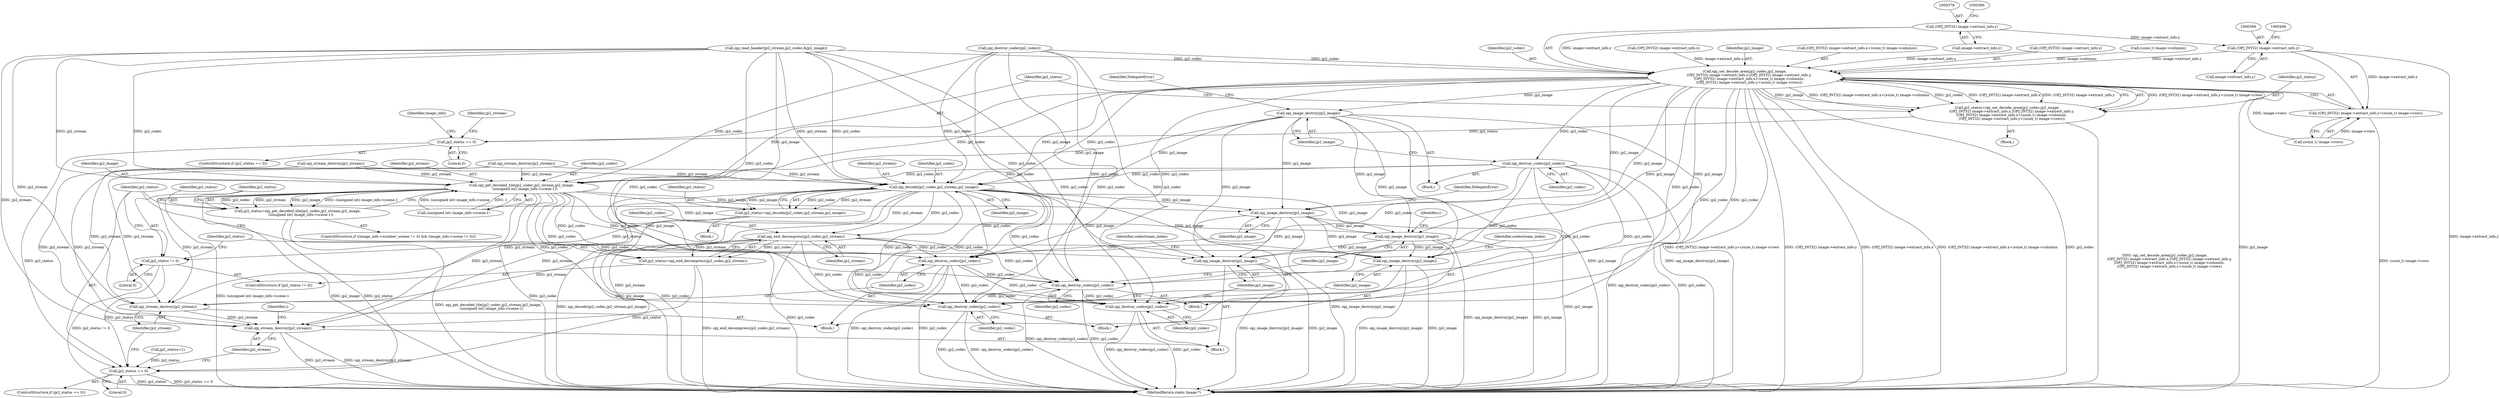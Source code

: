 digraph "0_ImageMagick_b0c5222ce31e8f941fa02ff9c7a040fb2db30dbc@pointer" {
"1000377" [label="(Call,(OPJ_INT32) image->extract_info.y)"];
"1000367" [label="(Call,opj_set_decode_area(jp2_codec,jp2_image,\n        (OPJ_INT32) image->extract_info.x,(OPJ_INT32) image->extract_info.y,\n        (OPJ_INT32) image->extract_info.x+(ssize_t) image->columns,\n        (OPJ_INT32) image->extract_info.y+(ssize_t) image->rows))"];
"1000365" [label="(Call,jp2_status=opj_set_decode_area(jp2_codec,jp2_image,\n        (OPJ_INT32) image->extract_info.x,(OPJ_INT32) image->extract_info.y,\n        (OPJ_INT32) image->extract_info.x+(ssize_t) image->columns,\n        (OPJ_INT32) image->extract_info.y+(ssize_t) image->rows))"];
"1000411" [label="(Call,jp2_status == 0)"];
"1000473" [label="(Call,jp2_status == 0)"];
"1000417" [label="(Call,opj_destroy_codec(jp2_codec))"];
"1000438" [label="(Call,opj_get_decoded_tile(jp2_codec,jp2_stream,jp2_image,\n      (unsigned int) image_info->scene-1))"];
"1000436" [label="(Call,jp2_status=opj_get_decoded_tile(jp2_codec,jp2_stream,jp2_image,\n      (unsigned int) image_info->scene-1))"];
"1000477" [label="(Call,opj_stream_destroy(jp2_stream))"];
"1000486" [label="(Call,opj_stream_destroy(jp2_stream))"];
"1000479" [label="(Call,opj_destroy_codec(jp2_codec))"];
"1000603" [label="(Call,opj_destroy_codec(jp2_codec))"];
"1000751" [label="(Call,opj_destroy_codec(jp2_codec))"];
"1001008" [label="(Call,opj_destroy_codec(jp2_codec))"];
"1000481" [label="(Call,opj_image_destroy(jp2_image))"];
"1000605" [label="(Call,opj_image_destroy(jp2_image))"];
"1000753" [label="(Call,opj_image_destroy(jp2_image))"];
"1001010" [label="(Call,opj_image_destroy(jp2_image))"];
"1000459" [label="(Call,opj_decode(jp2_codec,jp2_stream,jp2_image))"];
"1000457" [label="(Call,jp2_status=opj_decode(jp2_codec,jp2_stream,jp2_image))"];
"1000464" [label="(Call,jp2_status != 0)"];
"1000469" [label="(Call,opj_end_decompress(jp2_codec,jp2_stream))"];
"1000467" [label="(Call,jp2_status=opj_end_decompress(jp2_codec,jp2_stream))"];
"1000419" [label="(Call,opj_image_destroy(jp2_image))"];
"1000398" [label="(Call,(OPJ_INT32) image->extract_info.y)"];
"1000397" [label="(Call,(OPJ_INT32) image->extract_info.y+(ssize_t) image->rows)"];
"1000481" [label="(Call,opj_image_destroy(jp2_image))"];
"1000369" [label="(Identifier,jp2_image)"];
"1000400" [label="(Call,image->extract_info.y)"];
"1000754" [label="(Identifier,jp2_image)"];
"1001011" [label="(Identifier,jp2_image)"];
"1000420" [label="(Identifier,jp2_image)"];
"1000757" [label="(Identifier,codestream_index)"];
"1000458" [label="(Identifier,jp2_status)"];
"1000397" [label="(Call,(OPJ_INT32) image->extract_info.y+(ssize_t) image->rows)"];
"1000603" [label="(Call,opj_destroy_codec(jp2_codec))"];
"1000466" [label="(Literal,0)"];
"1000417" [label="(Call,opj_destroy_codec(jp2_codec))"];
"1000480" [label="(Identifier,jp2_codec)"];
"1000606" [label="(Identifier,jp2_image)"];
"1000478" [label="(Identifier,jp2_stream)"];
"1000457" [label="(Call,jp2_status=opj_decode(jp2_codec,jp2_stream,jp2_image))"];
"1000398" [label="(Call,(OPJ_INT32) image->extract_info.y)"];
"1000335" [label="(Call,opj_read_header(jp2_stream,jp2_codec,&jp2_image))"];
"1000349" [label="(Call,jp2_status=1)"];
"1001008" [label="(Call,opj_destroy_codec(jp2_codec))"];
"1000342" [label="(Call,opj_stream_destroy(jp2_stream))"];
"1000473" [label="(Call,jp2_status == 0)"];
"1000456" [label="(Block,)"];
"1000750" [label="(Block,)"];
"1000460" [label="(Identifier,jp2_codec)"];
"1000377" [label="(Call,(OPJ_INT32) image->extract_info.y)"];
"1000487" [label="(Identifier,jp2_stream)"];
"1001010" [label="(Call,opj_image_destroy(jp2_image))"];
"1000462" [label="(Identifier,jp2_image)"];
"1000419" [label="(Call,opj_image_destroy(jp2_image))"];
"1000441" [label="(Identifier,jp2_image)"];
"1000365" [label="(Call,jp2_status=opj_set_decode_area(jp2_codec,jp2_image,\n        (OPJ_INT32) image->extract_info.x,(OPJ_INT32) image->extract_info.y,\n        (OPJ_INT32) image->extract_info.x+(ssize_t) image->columns,\n        (OPJ_INT32) image->extract_info.y+(ssize_t) image->rows))"];
"1000753" [label="(Call,opj_image_destroy(jp2_image))"];
"1000384" [label="(Call,(OPJ_INT32) image->extract_info.x+(ssize_t) image->columns)"];
"1000410" [label="(ControlStructure,if (jp2_status == 0))"];
"1000605" [label="(Call,opj_image_destroy(jp2_image))"];
"1000416" [label="(Identifier,jp2_stream)"];
"1000470" [label="(Identifier,jp2_codec)"];
"1001014" [label="(Identifier,codestream_index)"];
"1000471" [label="(Identifier,jp2_stream)"];
"1000412" [label="(Identifier,jp2_status)"];
"1000422" [label="(Identifier,DelegateError)"];
"1000344" [label="(Call,opj_destroy_codec(jp2_codec))"];
"1000415" [label="(Call,opj_stream_destroy(jp2_stream))"];
"1000442" [label="(Call,(unsigned int) image_info->scene-1)"];
"1000370" [label="(Call,(OPJ_INT32) image->extract_info.x)"];
"1000366" [label="(Identifier,jp2_status)"];
"1000438" [label="(Call,opj_get_decoded_tile(jp2_codec,jp2_stream,jp2_image,\n      (unsigned int) image_info->scene-1))"];
"1000602" [label="(Block,)"];
"1000476" [label="(Block,)"];
"1000411" [label="(Call,jp2_status == 0)"];
"1000486" [label="(Call,opj_stream_destroy(jp2_stream))"];
"1000392" [label="(Call,(ssize_t) image->columns)"];
"1000368" [label="(Identifier,jp2_codec)"];
"1000752" [label="(Identifier,jp2_codec)"];
"1000440" [label="(Identifier,jp2_stream)"];
"1001009" [label="(Identifier,jp2_codec)"];
"1000604" [label="(Identifier,jp2_codec)"];
"1000364" [label="(Block,)"];
"1000385" [label="(Call,(OPJ_INT32) image->extract_info.x)"];
"1000467" [label="(Call,jp2_status=opj_end_decompress(jp2_codec,jp2_stream))"];
"1000463" [label="(ControlStructure,if (jp2_status != 0))"];
"1000428" [label="(Identifier,image_info)"];
"1000459" [label="(Call,opj_decode(jp2_codec,jp2_stream,jp2_image))"];
"1000751" [label="(Call,opj_destroy_codec(jp2_codec))"];
"1000424" [label="(ControlStructure,if ((image_info->number_scenes != 0) && (image_info->scene != 0)))"];
"1000468" [label="(Identifier,jp2_status)"];
"1000367" [label="(Call,opj_set_decode_area(jp2_codec,jp2_image,\n        (OPJ_INT32) image->extract_info.x,(OPJ_INT32) image->extract_info.y,\n        (OPJ_INT32) image->extract_info.x+(ssize_t) image->columns,\n        (OPJ_INT32) image->extract_info.y+(ssize_t) image->rows))"];
"1000418" [label="(Identifier,jp2_codec)"];
"1000484" [label="(Identifier,DelegateError)"];
"1000437" [label="(Identifier,jp2_status)"];
"1000475" [label="(Literal,0)"];
"1000472" [label="(ControlStructure,if (jp2_status == 0))"];
"1000413" [label="(Literal,0)"];
"1000108" [label="(Block,)"];
"1000474" [label="(Identifier,jp2_status)"];
"1000379" [label="(Call,image->extract_info.y)"];
"1000500" [label="(Identifier,i)"];
"1001022" [label="(MethodReturn,static Image *)"];
"1000414" [label="(Block,)"];
"1000465" [label="(Identifier,jp2_status)"];
"1000490" [label="(Identifier,i)"];
"1000439" [label="(Identifier,jp2_codec)"];
"1000482" [label="(Identifier,jp2_image)"];
"1000461" [label="(Identifier,jp2_stream)"];
"1000405" [label="(Call,(ssize_t) image->rows)"];
"1000469" [label="(Call,opj_end_decompress(jp2_codec,jp2_stream))"];
"1000479" [label="(Call,opj_destroy_codec(jp2_codec))"];
"1000477" [label="(Call,opj_stream_destroy(jp2_stream))"];
"1000464" [label="(Call,jp2_status != 0)"];
"1000436" [label="(Call,jp2_status=opj_get_decoded_tile(jp2_codec,jp2_stream,jp2_image,\n      (unsigned int) image_info->scene-1))"];
"1000377" -> "1000367"  [label="AST: "];
"1000377" -> "1000379"  [label="CFG: "];
"1000378" -> "1000377"  [label="AST: "];
"1000379" -> "1000377"  [label="AST: "];
"1000386" -> "1000377"  [label="CFG: "];
"1000377" -> "1000367"  [label="DDG: image->extract_info.y"];
"1000377" -> "1000398"  [label="DDG: image->extract_info.y"];
"1000367" -> "1000365"  [label="AST: "];
"1000367" -> "1000397"  [label="CFG: "];
"1000368" -> "1000367"  [label="AST: "];
"1000369" -> "1000367"  [label="AST: "];
"1000370" -> "1000367"  [label="AST: "];
"1000384" -> "1000367"  [label="AST: "];
"1000397" -> "1000367"  [label="AST: "];
"1000365" -> "1000367"  [label="CFG: "];
"1000367" -> "1001022"  [label="DDG: jp2_image"];
"1000367" -> "1001022"  [label="DDG: (OPJ_INT32) image->extract_info.y+(ssize_t) image->rows"];
"1000367" -> "1001022"  [label="DDG: (OPJ_INT32) image->extract_info.y"];
"1000367" -> "1001022"  [label="DDG: (OPJ_INT32) image->extract_info.x"];
"1000367" -> "1001022"  [label="DDG: (OPJ_INT32) image->extract_info.x+(ssize_t) image->columns"];
"1000367" -> "1001022"  [label="DDG: jp2_codec"];
"1000367" -> "1000365"  [label="DDG: (OPJ_INT32) image->extract_info.y+(ssize_t) image->rows"];
"1000367" -> "1000365"  [label="DDG: jp2_image"];
"1000367" -> "1000365"  [label="DDG: (OPJ_INT32) image->extract_info.x+(ssize_t) image->columns"];
"1000367" -> "1000365"  [label="DDG: jp2_codec"];
"1000367" -> "1000365"  [label="DDG: (OPJ_INT32) image->extract_info.x"];
"1000367" -> "1000365"  [label="DDG: (OPJ_INT32) image->extract_info.y"];
"1000344" -> "1000367"  [label="DDG: jp2_codec"];
"1000335" -> "1000367"  [label="DDG: jp2_codec"];
"1000370" -> "1000367"  [label="DDG: image->extract_info.x"];
"1000385" -> "1000367"  [label="DDG: image->extract_info.x"];
"1000398" -> "1000367"  [label="DDG: image->extract_info.y"];
"1000392" -> "1000367"  [label="DDG: image->columns"];
"1000405" -> "1000367"  [label="DDG: image->rows"];
"1000367" -> "1000417"  [label="DDG: jp2_codec"];
"1000367" -> "1000419"  [label="DDG: jp2_image"];
"1000367" -> "1000438"  [label="DDG: jp2_codec"];
"1000367" -> "1000438"  [label="DDG: jp2_image"];
"1000367" -> "1000459"  [label="DDG: jp2_codec"];
"1000367" -> "1000459"  [label="DDG: jp2_image"];
"1000367" -> "1000479"  [label="DDG: jp2_codec"];
"1000367" -> "1000481"  [label="DDG: jp2_image"];
"1000367" -> "1000603"  [label="DDG: jp2_codec"];
"1000367" -> "1000605"  [label="DDG: jp2_image"];
"1000367" -> "1000751"  [label="DDG: jp2_codec"];
"1000367" -> "1000753"  [label="DDG: jp2_image"];
"1000367" -> "1001008"  [label="DDG: jp2_codec"];
"1000367" -> "1001010"  [label="DDG: jp2_image"];
"1000365" -> "1000364"  [label="AST: "];
"1000366" -> "1000365"  [label="AST: "];
"1000412" -> "1000365"  [label="CFG: "];
"1000365" -> "1001022"  [label="DDG: opj_set_decode_area(jp2_codec,jp2_image,\n        (OPJ_INT32) image->extract_info.x,(OPJ_INT32) image->extract_info.y,\n        (OPJ_INT32) image->extract_info.x+(ssize_t) image->columns,\n        (OPJ_INT32) image->extract_info.y+(ssize_t) image->rows)"];
"1000365" -> "1000411"  [label="DDG: jp2_status"];
"1000411" -> "1000410"  [label="AST: "];
"1000411" -> "1000413"  [label="CFG: "];
"1000412" -> "1000411"  [label="AST: "];
"1000413" -> "1000411"  [label="AST: "];
"1000416" -> "1000411"  [label="CFG: "];
"1000428" -> "1000411"  [label="CFG: "];
"1000411" -> "1000473"  [label="DDG: jp2_status"];
"1000473" -> "1000472"  [label="AST: "];
"1000473" -> "1000475"  [label="CFG: "];
"1000474" -> "1000473"  [label="AST: "];
"1000475" -> "1000473"  [label="AST: "];
"1000478" -> "1000473"  [label="CFG: "];
"1000487" -> "1000473"  [label="CFG: "];
"1000473" -> "1001022"  [label="DDG: jp2_status"];
"1000473" -> "1001022"  [label="DDG: jp2_status == 0"];
"1000436" -> "1000473"  [label="DDG: jp2_status"];
"1000464" -> "1000473"  [label="DDG: jp2_status"];
"1000349" -> "1000473"  [label="DDG: jp2_status"];
"1000467" -> "1000473"  [label="DDG: jp2_status"];
"1000417" -> "1000414"  [label="AST: "];
"1000417" -> "1000418"  [label="CFG: "];
"1000418" -> "1000417"  [label="AST: "];
"1000420" -> "1000417"  [label="CFG: "];
"1000417" -> "1001022"  [label="DDG: jp2_codec"];
"1000417" -> "1001022"  [label="DDG: opj_destroy_codec(jp2_codec)"];
"1000417" -> "1000438"  [label="DDG: jp2_codec"];
"1000417" -> "1000459"  [label="DDG: jp2_codec"];
"1000417" -> "1000479"  [label="DDG: jp2_codec"];
"1000417" -> "1000603"  [label="DDG: jp2_codec"];
"1000417" -> "1000751"  [label="DDG: jp2_codec"];
"1000417" -> "1001008"  [label="DDG: jp2_codec"];
"1000438" -> "1000436"  [label="AST: "];
"1000438" -> "1000442"  [label="CFG: "];
"1000439" -> "1000438"  [label="AST: "];
"1000440" -> "1000438"  [label="AST: "];
"1000441" -> "1000438"  [label="AST: "];
"1000442" -> "1000438"  [label="AST: "];
"1000436" -> "1000438"  [label="CFG: "];
"1000438" -> "1001022"  [label="DDG: (unsigned int) image_info->scene-1"];
"1000438" -> "1001022"  [label="DDG: jp2_image"];
"1000438" -> "1001022"  [label="DDG: jp2_codec"];
"1000438" -> "1000436"  [label="DDG: jp2_codec"];
"1000438" -> "1000436"  [label="DDG: jp2_stream"];
"1000438" -> "1000436"  [label="DDG: jp2_image"];
"1000438" -> "1000436"  [label="DDG: (unsigned int) image_info->scene-1"];
"1000344" -> "1000438"  [label="DDG: jp2_codec"];
"1000335" -> "1000438"  [label="DDG: jp2_codec"];
"1000335" -> "1000438"  [label="DDG: jp2_stream"];
"1000342" -> "1000438"  [label="DDG: jp2_stream"];
"1000415" -> "1000438"  [label="DDG: jp2_stream"];
"1000419" -> "1000438"  [label="DDG: jp2_image"];
"1000442" -> "1000438"  [label="DDG: (unsigned int) image_info->scene"];
"1000442" -> "1000438"  [label="DDG: 1"];
"1000438" -> "1000477"  [label="DDG: jp2_stream"];
"1000438" -> "1000479"  [label="DDG: jp2_codec"];
"1000438" -> "1000481"  [label="DDG: jp2_image"];
"1000438" -> "1000486"  [label="DDG: jp2_stream"];
"1000438" -> "1000603"  [label="DDG: jp2_codec"];
"1000438" -> "1000605"  [label="DDG: jp2_image"];
"1000438" -> "1000751"  [label="DDG: jp2_codec"];
"1000438" -> "1000753"  [label="DDG: jp2_image"];
"1000438" -> "1001008"  [label="DDG: jp2_codec"];
"1000438" -> "1001010"  [label="DDG: jp2_image"];
"1000436" -> "1000424"  [label="AST: "];
"1000437" -> "1000436"  [label="AST: "];
"1000474" -> "1000436"  [label="CFG: "];
"1000436" -> "1001022"  [label="DDG: opj_get_decoded_tile(jp2_codec,jp2_stream,jp2_image,\n      (unsigned int) image_info->scene-1)"];
"1000477" -> "1000476"  [label="AST: "];
"1000477" -> "1000478"  [label="CFG: "];
"1000478" -> "1000477"  [label="AST: "];
"1000480" -> "1000477"  [label="CFG: "];
"1000459" -> "1000477"  [label="DDG: jp2_stream"];
"1000335" -> "1000477"  [label="DDG: jp2_stream"];
"1000342" -> "1000477"  [label="DDG: jp2_stream"];
"1000415" -> "1000477"  [label="DDG: jp2_stream"];
"1000469" -> "1000477"  [label="DDG: jp2_stream"];
"1000477" -> "1000486"  [label="DDG: jp2_stream"];
"1000486" -> "1000108"  [label="AST: "];
"1000486" -> "1000487"  [label="CFG: "];
"1000487" -> "1000486"  [label="AST: "];
"1000490" -> "1000486"  [label="CFG: "];
"1000486" -> "1001022"  [label="DDG: opj_stream_destroy(jp2_stream)"];
"1000486" -> "1001022"  [label="DDG: jp2_stream"];
"1000459" -> "1000486"  [label="DDG: jp2_stream"];
"1000335" -> "1000486"  [label="DDG: jp2_stream"];
"1000342" -> "1000486"  [label="DDG: jp2_stream"];
"1000415" -> "1000486"  [label="DDG: jp2_stream"];
"1000469" -> "1000486"  [label="DDG: jp2_stream"];
"1000479" -> "1000476"  [label="AST: "];
"1000479" -> "1000480"  [label="CFG: "];
"1000480" -> "1000479"  [label="AST: "];
"1000482" -> "1000479"  [label="CFG: "];
"1000479" -> "1001022"  [label="DDG: opj_destroy_codec(jp2_codec)"];
"1000479" -> "1001022"  [label="DDG: jp2_codec"];
"1000459" -> "1000479"  [label="DDG: jp2_codec"];
"1000335" -> "1000479"  [label="DDG: jp2_codec"];
"1000344" -> "1000479"  [label="DDG: jp2_codec"];
"1000469" -> "1000479"  [label="DDG: jp2_codec"];
"1000479" -> "1000603"  [label="DDG: jp2_codec"];
"1000479" -> "1000751"  [label="DDG: jp2_codec"];
"1000479" -> "1001008"  [label="DDG: jp2_codec"];
"1000603" -> "1000602"  [label="AST: "];
"1000603" -> "1000604"  [label="CFG: "];
"1000604" -> "1000603"  [label="AST: "];
"1000606" -> "1000603"  [label="CFG: "];
"1000603" -> "1001022"  [label="DDG: jp2_codec"];
"1000603" -> "1001022"  [label="DDG: opj_destroy_codec(jp2_codec)"];
"1000459" -> "1000603"  [label="DDG: jp2_codec"];
"1000335" -> "1000603"  [label="DDG: jp2_codec"];
"1000344" -> "1000603"  [label="DDG: jp2_codec"];
"1000469" -> "1000603"  [label="DDG: jp2_codec"];
"1000603" -> "1000751"  [label="DDG: jp2_codec"];
"1000603" -> "1001008"  [label="DDG: jp2_codec"];
"1000751" -> "1000750"  [label="AST: "];
"1000751" -> "1000752"  [label="CFG: "];
"1000752" -> "1000751"  [label="AST: "];
"1000754" -> "1000751"  [label="CFG: "];
"1000751" -> "1001022"  [label="DDG: opj_destroy_codec(jp2_codec)"];
"1000751" -> "1001022"  [label="DDG: jp2_codec"];
"1000459" -> "1000751"  [label="DDG: jp2_codec"];
"1000335" -> "1000751"  [label="DDG: jp2_codec"];
"1000344" -> "1000751"  [label="DDG: jp2_codec"];
"1000469" -> "1000751"  [label="DDG: jp2_codec"];
"1001008" -> "1000108"  [label="AST: "];
"1001008" -> "1001009"  [label="CFG: "];
"1001009" -> "1001008"  [label="AST: "];
"1001011" -> "1001008"  [label="CFG: "];
"1001008" -> "1001022"  [label="DDG: opj_destroy_codec(jp2_codec)"];
"1001008" -> "1001022"  [label="DDG: jp2_codec"];
"1000459" -> "1001008"  [label="DDG: jp2_codec"];
"1000335" -> "1001008"  [label="DDG: jp2_codec"];
"1000344" -> "1001008"  [label="DDG: jp2_codec"];
"1000469" -> "1001008"  [label="DDG: jp2_codec"];
"1000481" -> "1000476"  [label="AST: "];
"1000481" -> "1000482"  [label="CFG: "];
"1000482" -> "1000481"  [label="AST: "];
"1000484" -> "1000481"  [label="CFG: "];
"1000481" -> "1001022"  [label="DDG: opj_image_destroy(jp2_image)"];
"1000481" -> "1001022"  [label="DDG: jp2_image"];
"1000419" -> "1000481"  [label="DDG: jp2_image"];
"1000459" -> "1000481"  [label="DDG: jp2_image"];
"1000481" -> "1000605"  [label="DDG: jp2_image"];
"1000481" -> "1000753"  [label="DDG: jp2_image"];
"1000481" -> "1001010"  [label="DDG: jp2_image"];
"1000605" -> "1000602"  [label="AST: "];
"1000605" -> "1000606"  [label="CFG: "];
"1000606" -> "1000605"  [label="AST: "];
"1000500" -> "1000605"  [label="CFG: "];
"1000605" -> "1001022"  [label="DDG: opj_image_destroy(jp2_image)"];
"1000605" -> "1001022"  [label="DDG: jp2_image"];
"1000419" -> "1000605"  [label="DDG: jp2_image"];
"1000459" -> "1000605"  [label="DDG: jp2_image"];
"1000605" -> "1000753"  [label="DDG: jp2_image"];
"1000605" -> "1001010"  [label="DDG: jp2_image"];
"1000753" -> "1000750"  [label="AST: "];
"1000753" -> "1000754"  [label="CFG: "];
"1000754" -> "1000753"  [label="AST: "];
"1000757" -> "1000753"  [label="CFG: "];
"1000753" -> "1001022"  [label="DDG: jp2_image"];
"1000753" -> "1001022"  [label="DDG: opj_image_destroy(jp2_image)"];
"1000419" -> "1000753"  [label="DDG: jp2_image"];
"1000459" -> "1000753"  [label="DDG: jp2_image"];
"1001010" -> "1000108"  [label="AST: "];
"1001010" -> "1001011"  [label="CFG: "];
"1001011" -> "1001010"  [label="AST: "];
"1001014" -> "1001010"  [label="CFG: "];
"1001010" -> "1001022"  [label="DDG: jp2_image"];
"1001010" -> "1001022"  [label="DDG: opj_image_destroy(jp2_image)"];
"1000419" -> "1001010"  [label="DDG: jp2_image"];
"1000459" -> "1001010"  [label="DDG: jp2_image"];
"1000459" -> "1000457"  [label="AST: "];
"1000459" -> "1000462"  [label="CFG: "];
"1000460" -> "1000459"  [label="AST: "];
"1000461" -> "1000459"  [label="AST: "];
"1000462" -> "1000459"  [label="AST: "];
"1000457" -> "1000459"  [label="CFG: "];
"1000459" -> "1001022"  [label="DDG: jp2_codec"];
"1000459" -> "1001022"  [label="DDG: jp2_image"];
"1000459" -> "1000457"  [label="DDG: jp2_codec"];
"1000459" -> "1000457"  [label="DDG: jp2_stream"];
"1000459" -> "1000457"  [label="DDG: jp2_image"];
"1000344" -> "1000459"  [label="DDG: jp2_codec"];
"1000335" -> "1000459"  [label="DDG: jp2_codec"];
"1000335" -> "1000459"  [label="DDG: jp2_stream"];
"1000342" -> "1000459"  [label="DDG: jp2_stream"];
"1000415" -> "1000459"  [label="DDG: jp2_stream"];
"1000419" -> "1000459"  [label="DDG: jp2_image"];
"1000459" -> "1000469"  [label="DDG: jp2_codec"];
"1000459" -> "1000469"  [label="DDG: jp2_stream"];
"1000457" -> "1000456"  [label="AST: "];
"1000458" -> "1000457"  [label="AST: "];
"1000465" -> "1000457"  [label="CFG: "];
"1000457" -> "1001022"  [label="DDG: opj_decode(jp2_codec,jp2_stream,jp2_image)"];
"1000457" -> "1000464"  [label="DDG: jp2_status"];
"1000464" -> "1000463"  [label="AST: "];
"1000464" -> "1000466"  [label="CFG: "];
"1000465" -> "1000464"  [label="AST: "];
"1000466" -> "1000464"  [label="AST: "];
"1000468" -> "1000464"  [label="CFG: "];
"1000474" -> "1000464"  [label="CFG: "];
"1000464" -> "1001022"  [label="DDG: jp2_status != 0"];
"1000469" -> "1000467"  [label="AST: "];
"1000469" -> "1000471"  [label="CFG: "];
"1000470" -> "1000469"  [label="AST: "];
"1000471" -> "1000469"  [label="AST: "];
"1000467" -> "1000469"  [label="CFG: "];
"1000469" -> "1001022"  [label="DDG: jp2_codec"];
"1000469" -> "1000467"  [label="DDG: jp2_codec"];
"1000469" -> "1000467"  [label="DDG: jp2_stream"];
"1000467" -> "1000463"  [label="AST: "];
"1000468" -> "1000467"  [label="AST: "];
"1000474" -> "1000467"  [label="CFG: "];
"1000467" -> "1001022"  [label="DDG: opj_end_decompress(jp2_codec,jp2_stream)"];
"1000419" -> "1000414"  [label="AST: "];
"1000419" -> "1000420"  [label="CFG: "];
"1000420" -> "1000419"  [label="AST: "];
"1000422" -> "1000419"  [label="CFG: "];
"1000419" -> "1001022"  [label="DDG: jp2_image"];
"1000419" -> "1001022"  [label="DDG: opj_image_destroy(jp2_image)"];
"1000398" -> "1000397"  [label="AST: "];
"1000398" -> "1000400"  [label="CFG: "];
"1000399" -> "1000398"  [label="AST: "];
"1000400" -> "1000398"  [label="AST: "];
"1000406" -> "1000398"  [label="CFG: "];
"1000398" -> "1001022"  [label="DDG: image->extract_info.y"];
"1000398" -> "1000397"  [label="DDG: image->extract_info.y"];
"1000397" -> "1000405"  [label="CFG: "];
"1000405" -> "1000397"  [label="AST: "];
"1000397" -> "1001022"  [label="DDG: (ssize_t) image->rows"];
"1000405" -> "1000397"  [label="DDG: image->rows"];
}
